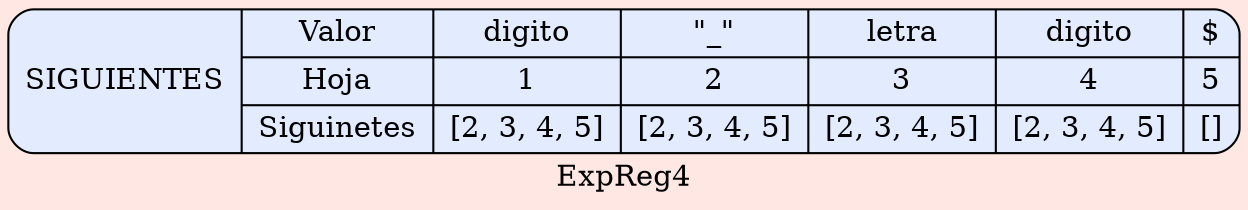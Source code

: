 digraph structs { 
  bgcolor = "#FFE8E3"   
 node [shape=Mrecord fillcolor="#E3EBFF" style =filled];
label ="ExpReg4"
struct1 [label="SIGUIENTES| { Valor | Hoja| Siguinetes } | 
{ digito| 1 | [2, 3, 4, 5]}|
{ \"_\"| 2 | [2, 3, 4, 5]}|
{ letra| 3 | [2, 3, 4, 5]}|
{ digito| 4 | [2, 3, 4, 5]}|
{ $| 5 | []}
"];
 }